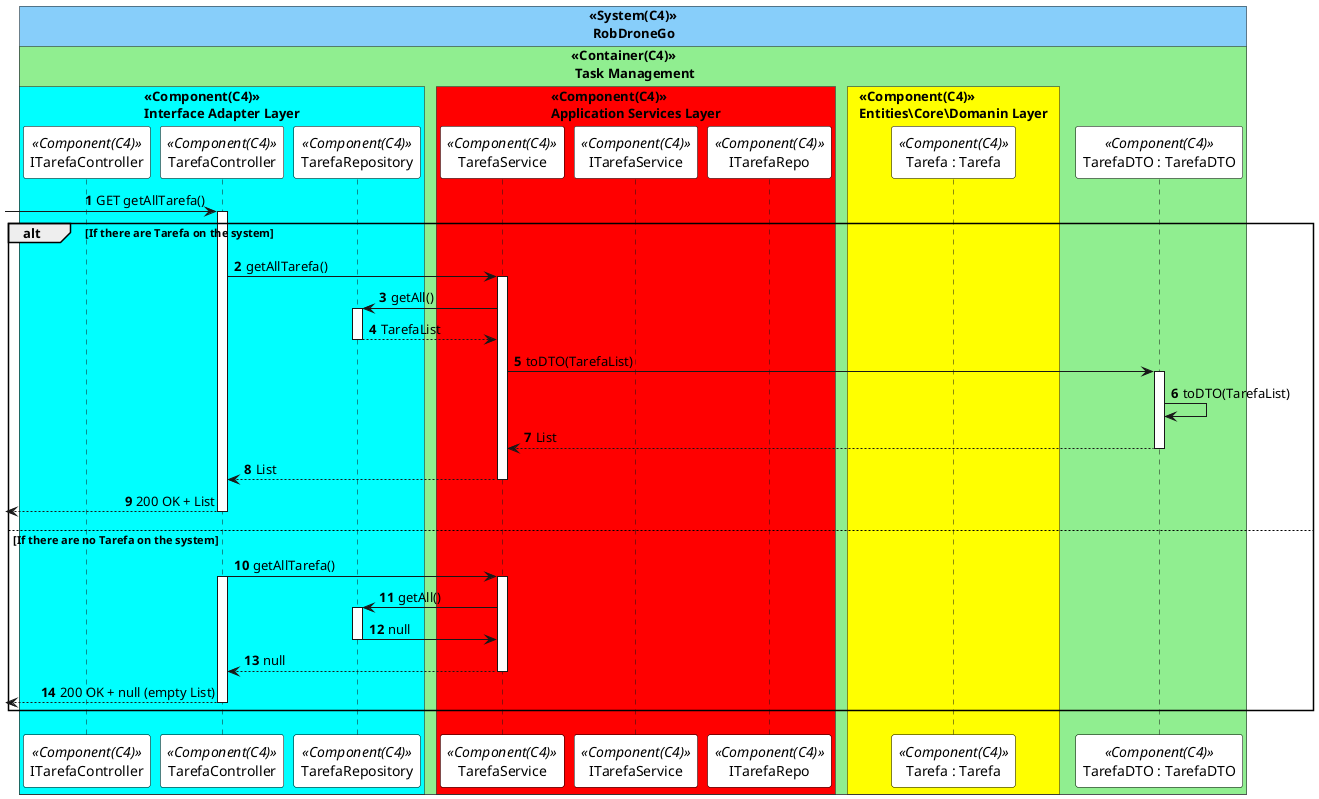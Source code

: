@startuml listTarefaSD
autonumber

skinparam sequence {
ParticipantBorderColor black
ParticipantBackgroundColor white
}



!pragma teoz true
box "<<System(C4)>>\n RobDroneGo" #LightSkyBlue
    box "<<Container(C4)>>\n Task Management" #LightGreen

        box "<<Component(C4)>>\nInterface Adapter Layer" #Cyan
            participant ITarefaController as  ICTL <<Component(C4)>>
            participant TarefaController as  CTL <<Component(C4)>>
            participant TarefaRepository as  DR <<Component(C4)>>
        end box
        box "<<Component(C4)>>\nApplication Services Layer" #Red
            participant TarefaService as  SV <<Component(C4)>>
            participant ITarefaService as  ISV <<Component(C4)>>
            participant ITarefaRepo as  IER <<Component(C4)>>
        end box
        box "<<Component(C4)>>\nEntities\Core\Domanin Layer" #Yellow
            participant "Tarefa : Tarefa" as  tarefa <<Component(C4)>>
        end box
    participant "TarefaDTO : TarefaDTO" as  DTO <<Component(C4)>>

    end box
end box   



 -> CTL: GET getAllTarefa()
activate CTL
alt If there are Tarefa on the system


    CTL -> SV : getAllTarefa()
    activate SV

    SV -> DR : getAll()
    activate DR

    DR --> SV : TarefaList
    deactivate DR


    SV -> DTO : toDTO(TarefaList)
    activate DTO 
    DTO -> DTO: toDTO(TarefaList)
    DTO --> SV : List
    deactivate DTO
    deactivate DR
    SV --> CTL: List
    deactivate SV

     <-- CTL: 200 OK + List
    deactivate CTL

else If there are no Tarefa on the system
    
    
    CTL -> SV : getAllTarefa() 
    activate SV
    activate CTL
    
  

    
    SV -> DR : getAll()
    activate DR

    DR -> SV : null
    deactivate DR

    SV --> CTL : null
    deactivate SV
     <-- CTL: 200 OK + null (empty List)
    deactivate CTL

    
   



end

@enduml
